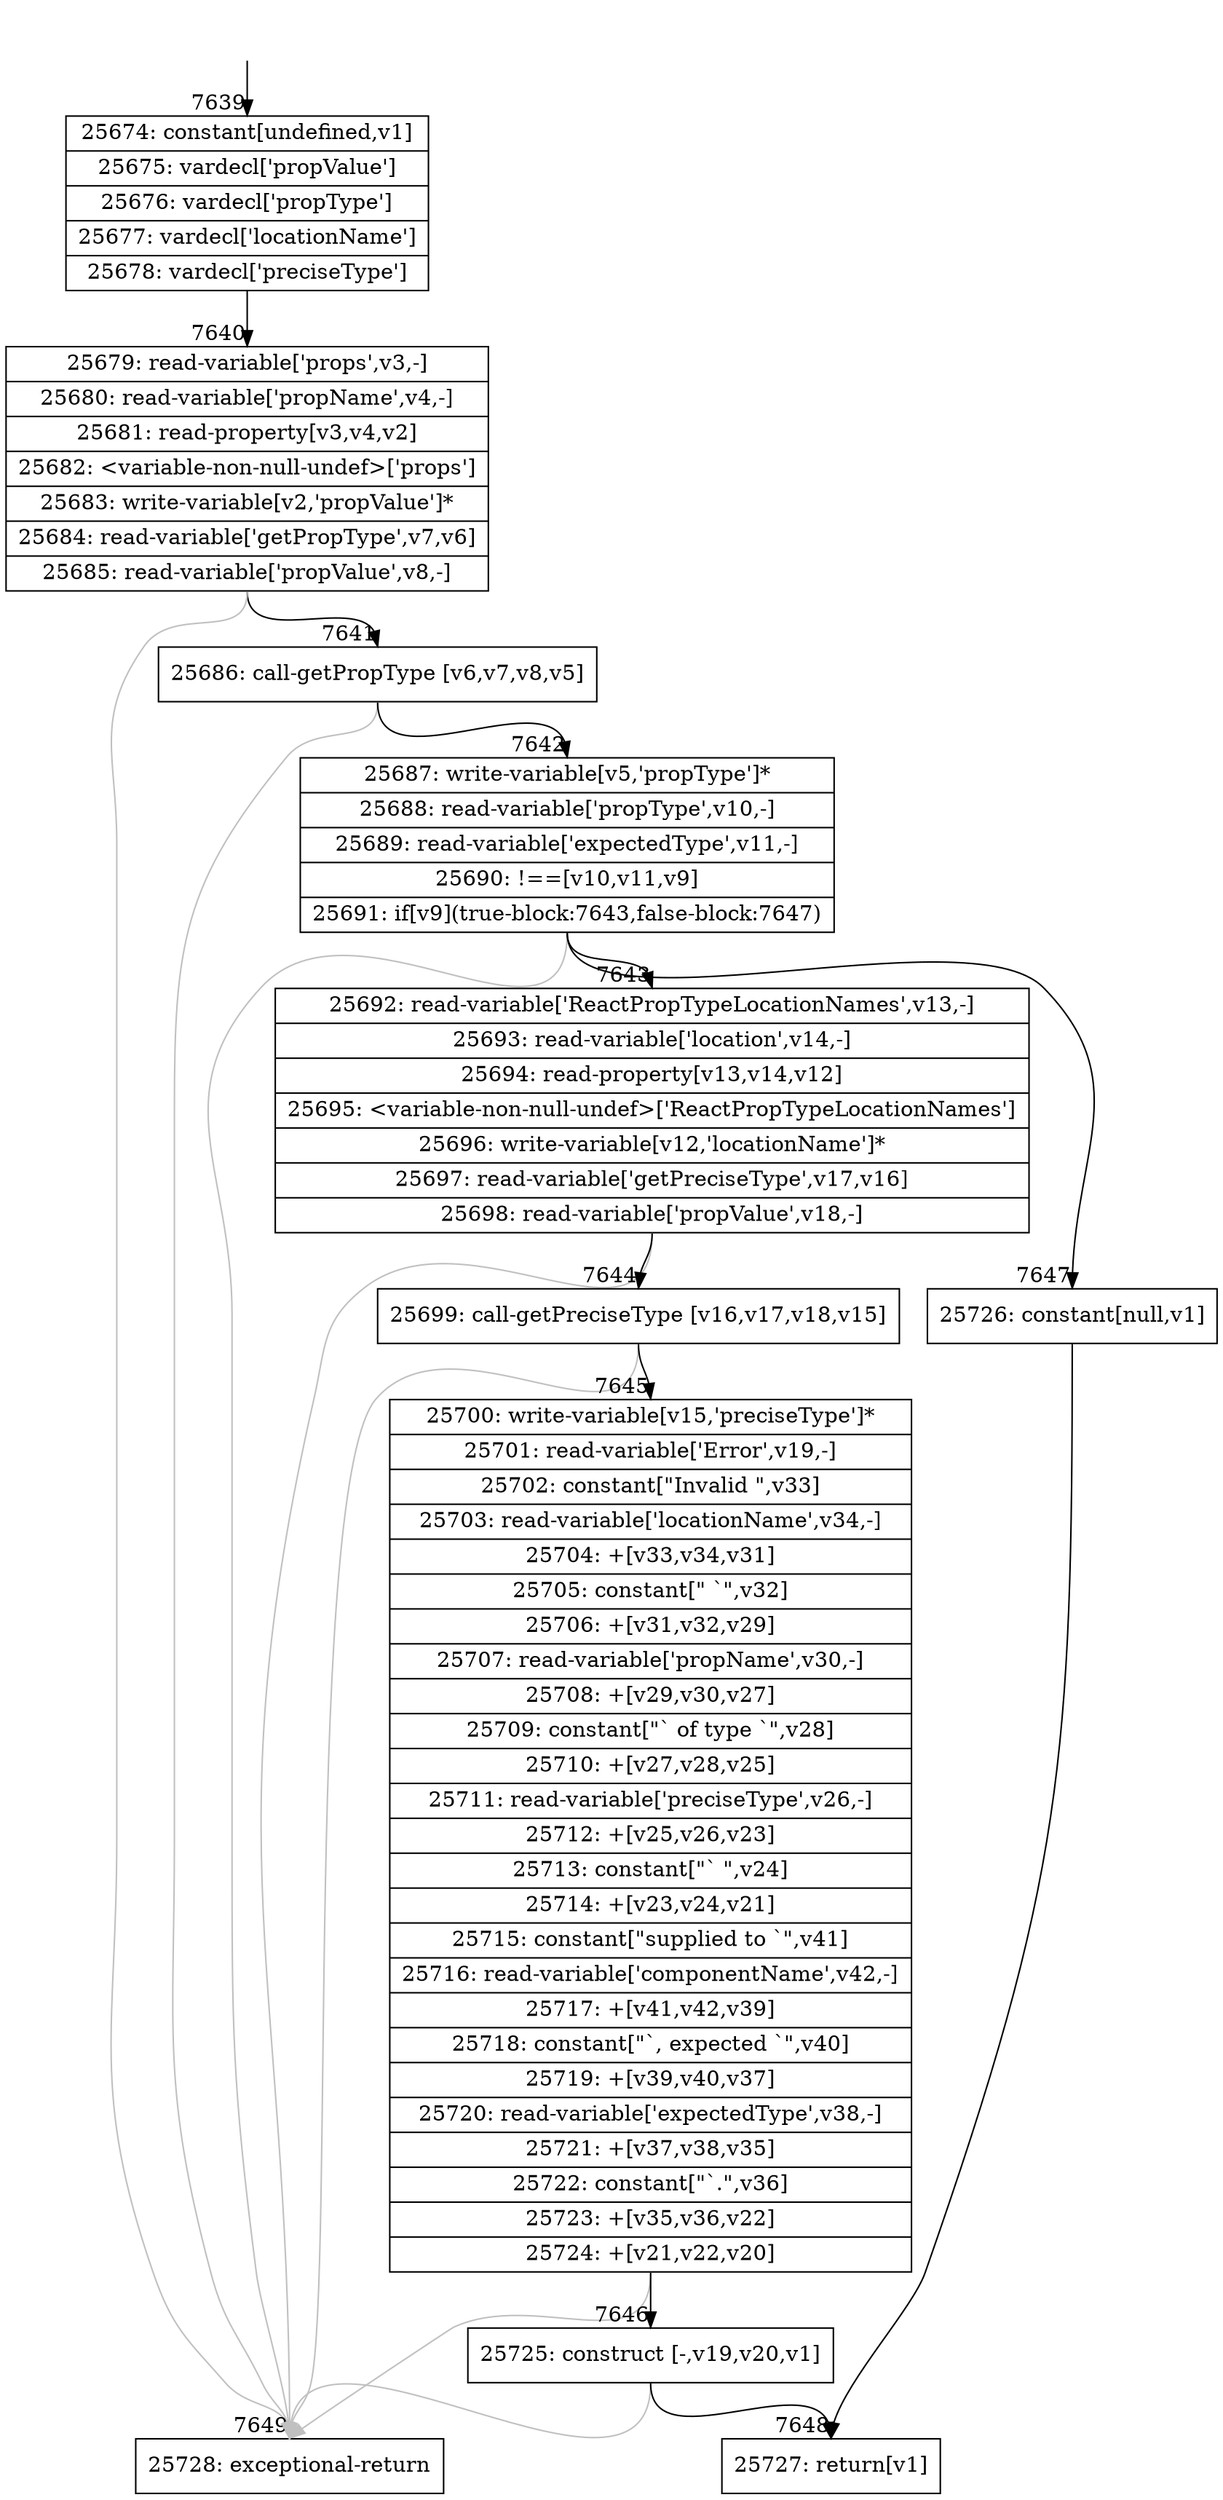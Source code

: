 digraph {
rankdir="TD"
BB_entry541[shape=none,label=""];
BB_entry541 -> BB7639 [tailport=s, headport=n, headlabel="    7639"]
BB7639 [shape=record label="{25674: constant[undefined,v1]|25675: vardecl['propValue']|25676: vardecl['propType']|25677: vardecl['locationName']|25678: vardecl['preciseType']}" ] 
BB7639 -> BB7640 [tailport=s, headport=n, headlabel="      7640"]
BB7640 [shape=record label="{25679: read-variable['props',v3,-]|25680: read-variable['propName',v4,-]|25681: read-property[v3,v4,v2]|25682: \<variable-non-null-undef\>['props']|25683: write-variable[v2,'propValue']*|25684: read-variable['getPropType',v7,v6]|25685: read-variable['propValue',v8,-]}" ] 
BB7640 -> BB7641 [tailport=s, headport=n, headlabel="      7641"]
BB7640 -> BB7649 [tailport=s, headport=n, color=gray, headlabel="      7649"]
BB7641 [shape=record label="{25686: call-getPropType [v6,v7,v8,v5]}" ] 
BB7641 -> BB7642 [tailport=s, headport=n, headlabel="      7642"]
BB7641 -> BB7649 [tailport=s, headport=n, color=gray]
BB7642 [shape=record label="{25687: write-variable[v5,'propType']*|25688: read-variable['propType',v10,-]|25689: read-variable['expectedType',v11,-]|25690: !==[v10,v11,v9]|25691: if[v9](true-block:7643,false-block:7647)}" ] 
BB7642 -> BB7643 [tailport=s, headport=n, headlabel="      7643"]
BB7642 -> BB7647 [tailport=s, headport=n, headlabel="      7647"]
BB7642 -> BB7649 [tailport=s, headport=n, color=gray]
BB7643 [shape=record label="{25692: read-variable['ReactPropTypeLocationNames',v13,-]|25693: read-variable['location',v14,-]|25694: read-property[v13,v14,v12]|25695: \<variable-non-null-undef\>['ReactPropTypeLocationNames']|25696: write-variable[v12,'locationName']*|25697: read-variable['getPreciseType',v17,v16]|25698: read-variable['propValue',v18,-]}" ] 
BB7643 -> BB7644 [tailport=s, headport=n, headlabel="      7644"]
BB7643 -> BB7649 [tailport=s, headport=n, color=gray]
BB7644 [shape=record label="{25699: call-getPreciseType [v16,v17,v18,v15]}" ] 
BB7644 -> BB7645 [tailport=s, headport=n, headlabel="      7645"]
BB7644 -> BB7649 [tailport=s, headport=n, color=gray]
BB7645 [shape=record label="{25700: write-variable[v15,'preciseType']*|25701: read-variable['Error',v19,-]|25702: constant[\"Invalid \",v33]|25703: read-variable['locationName',v34,-]|25704: +[v33,v34,v31]|25705: constant[\" `\",v32]|25706: +[v31,v32,v29]|25707: read-variable['propName',v30,-]|25708: +[v29,v30,v27]|25709: constant[\"` of type `\",v28]|25710: +[v27,v28,v25]|25711: read-variable['preciseType',v26,-]|25712: +[v25,v26,v23]|25713: constant[\"` \",v24]|25714: +[v23,v24,v21]|25715: constant[\"supplied to `\",v41]|25716: read-variable['componentName',v42,-]|25717: +[v41,v42,v39]|25718: constant[\"`, expected `\",v40]|25719: +[v39,v40,v37]|25720: read-variable['expectedType',v38,-]|25721: +[v37,v38,v35]|25722: constant[\"`.\",v36]|25723: +[v35,v36,v22]|25724: +[v21,v22,v20]}" ] 
BB7645 -> BB7646 [tailport=s, headport=n, headlabel="      7646"]
BB7645 -> BB7649 [tailport=s, headport=n, color=gray]
BB7646 [shape=record label="{25725: construct [-,v19,v20,v1]}" ] 
BB7646 -> BB7648 [tailport=s, headport=n, headlabel="      7648"]
BB7646 -> BB7649 [tailport=s, headport=n, color=gray]
BB7647 [shape=record label="{25726: constant[null,v1]}" ] 
BB7647 -> BB7648 [tailport=s, headport=n]
BB7648 [shape=record label="{25727: return[v1]}" ] 
BB7649 [shape=record label="{25728: exceptional-return}" ] 
//#$~ 13603
}
